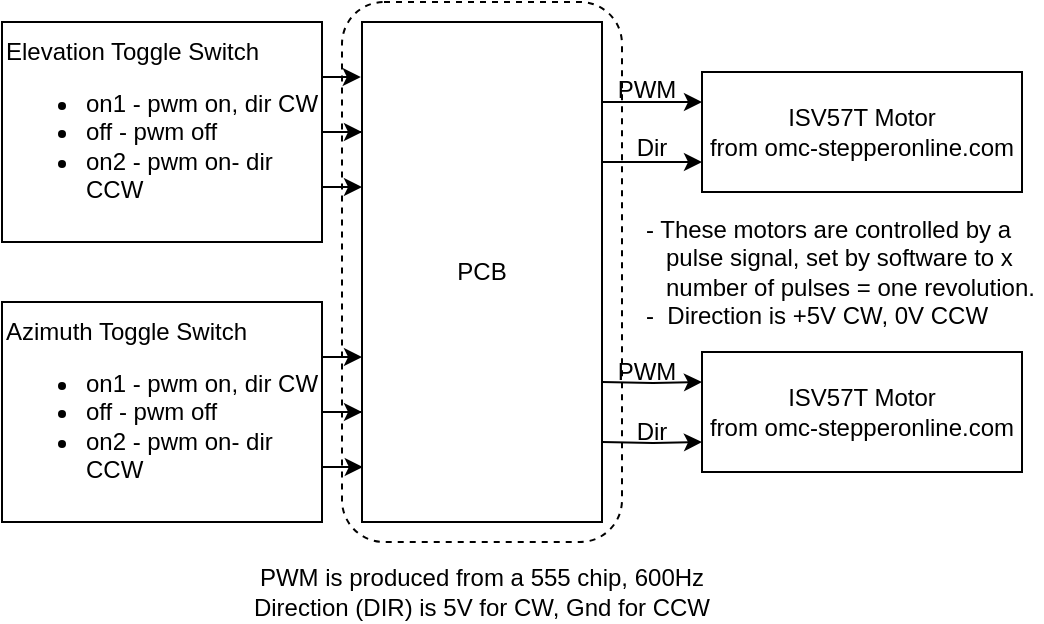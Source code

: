 <mxfile version="26.0.11">
  <diagram name="Page-1" id="xSy9GGFrzt3tJFvpQz6L">
    <mxGraphModel dx="594" dy="427" grid="1" gridSize="10" guides="1" tooltips="1" connect="1" arrows="1" fold="1" page="1" pageScale="1" pageWidth="850" pageHeight="1100" math="0" shadow="0">
      <root>
        <mxCell id="0" />
        <mxCell id="1" parent="0" />
        <mxCell id="Sc6fs6_u-YPlv2HhheFT-36" value="" style="rounded=1;whiteSpace=wrap;html=1;dashed=1;" vertex="1" parent="1">
          <mxGeometry x="200" y="50" width="140" height="270" as="geometry" />
        </mxCell>
        <mxCell id="Sc6fs6_u-YPlv2HhheFT-1" value="ISV57T Motor&lt;div&gt;from omc-stepperonline.com&lt;/div&gt;" style="rounded=0;whiteSpace=wrap;html=1;" vertex="1" parent="1">
          <mxGeometry x="380" y="85" width="160" height="60" as="geometry" />
        </mxCell>
        <mxCell id="Sc6fs6_u-YPlv2HhheFT-2" value="Elevation Toggle Switch&lt;br&gt;&lt;div&gt;&lt;ul&gt;&lt;li&gt;on1 - pwm on, dir CW&lt;/li&gt;&lt;li&gt;off - pwm off&lt;/li&gt;&lt;li&gt;on2 - pwm on- dir CCW&lt;/li&gt;&lt;/ul&gt;&lt;/div&gt;" style="rounded=0;whiteSpace=wrap;html=1;align=left;" vertex="1" parent="1">
          <mxGeometry x="30" y="60" width="160" height="110" as="geometry" />
        </mxCell>
        <mxCell id="Sc6fs6_u-YPlv2HhheFT-3" value="PCB" style="rounded=0;whiteSpace=wrap;html=1;" vertex="1" parent="1">
          <mxGeometry x="210" y="60" width="120" height="250" as="geometry" />
        </mxCell>
        <mxCell id="Sc6fs6_u-YPlv2HhheFT-10" value="ISV57T Motor&lt;div&gt;from omc-stepperonline.com&lt;/div&gt;" style="rounded=0;whiteSpace=wrap;html=1;" vertex="1" parent="1">
          <mxGeometry x="380" y="225" width="160" height="60" as="geometry" />
        </mxCell>
        <mxCell id="Sc6fs6_u-YPlv2HhheFT-12" value="Azimuth Toggle Switch&lt;br&gt;&lt;div&gt;&lt;ul&gt;&lt;li&gt;on1 - pwm on, dir CW&lt;/li&gt;&lt;li&gt;off - pwm off&lt;/li&gt;&lt;li&gt;on2 - pwm on- dir CCW&lt;/li&gt;&lt;/ul&gt;&lt;/div&gt;" style="rounded=0;whiteSpace=wrap;html=1;align=left;" vertex="1" parent="1">
          <mxGeometry x="30" y="200" width="160" height="110" as="geometry" />
        </mxCell>
        <mxCell id="Sc6fs6_u-YPlv2HhheFT-13" style="edgeStyle=orthogonalEdgeStyle;rounded=0;orthogonalLoop=1;jettySize=auto;html=1;exitX=1;exitY=0.25;exitDx=0;exitDy=0;entryX=0;entryY=0.25;entryDx=0;entryDy=0;" edge="1" parent="1" target="Sc6fs6_u-YPlv2HhheFT-10">
          <mxGeometry relative="1" as="geometry">
            <mxPoint x="330" y="240" as="sourcePoint" />
          </mxGeometry>
        </mxCell>
        <mxCell id="Sc6fs6_u-YPlv2HhheFT-14" style="edgeStyle=orthogonalEdgeStyle;rounded=0;orthogonalLoop=1;jettySize=auto;html=1;exitX=1;exitY=0.75;exitDx=0;exitDy=0;entryX=0;entryY=0.75;entryDx=0;entryDy=0;" edge="1" parent="1" target="Sc6fs6_u-YPlv2HhheFT-10">
          <mxGeometry relative="1" as="geometry">
            <mxPoint x="330" y="270" as="sourcePoint" />
          </mxGeometry>
        </mxCell>
        <mxCell id="Sc6fs6_u-YPlv2HhheFT-21" style="edgeStyle=orthogonalEdgeStyle;rounded=0;orthogonalLoop=1;jettySize=auto;html=1;exitX=1;exitY=0.25;exitDx=0;exitDy=0;entryX=-0.005;entryY=0.111;entryDx=0;entryDy=0;entryPerimeter=0;" edge="1" parent="1" source="Sc6fs6_u-YPlv2HhheFT-2" target="Sc6fs6_u-YPlv2HhheFT-3">
          <mxGeometry relative="1" as="geometry" />
        </mxCell>
        <mxCell id="Sc6fs6_u-YPlv2HhheFT-22" style="edgeStyle=orthogonalEdgeStyle;rounded=0;orthogonalLoop=1;jettySize=auto;html=1;exitX=1;exitY=0.75;exitDx=0;exitDy=0;entryX=0;entryY=0.33;entryDx=0;entryDy=0;entryPerimeter=0;" edge="1" parent="1" source="Sc6fs6_u-YPlv2HhheFT-2" target="Sc6fs6_u-YPlv2HhheFT-3">
          <mxGeometry relative="1" as="geometry" />
        </mxCell>
        <mxCell id="Sc6fs6_u-YPlv2HhheFT-23" style="edgeStyle=orthogonalEdgeStyle;rounded=0;orthogonalLoop=1;jettySize=auto;html=1;exitX=1;exitY=0.25;exitDx=0;exitDy=0;entryX=0;entryY=0.67;entryDx=0;entryDy=0;entryPerimeter=0;" edge="1" parent="1" source="Sc6fs6_u-YPlv2HhheFT-12" target="Sc6fs6_u-YPlv2HhheFT-3">
          <mxGeometry relative="1" as="geometry" />
        </mxCell>
        <mxCell id="Sc6fs6_u-YPlv2HhheFT-24" style="edgeStyle=orthogonalEdgeStyle;rounded=0;orthogonalLoop=1;jettySize=auto;html=1;exitX=1;exitY=0.75;exitDx=0;exitDy=0;entryX=0.003;entryY=0.887;entryDx=0;entryDy=0;entryPerimeter=0;" edge="1" parent="1" source="Sc6fs6_u-YPlv2HhheFT-12" target="Sc6fs6_u-YPlv2HhheFT-3">
          <mxGeometry relative="1" as="geometry" />
        </mxCell>
        <mxCell id="Sc6fs6_u-YPlv2HhheFT-25" style="edgeStyle=orthogonalEdgeStyle;rounded=0;orthogonalLoop=1;jettySize=auto;html=1;exitX=1;exitY=0.25;exitDx=0;exitDy=0;entryX=0;entryY=0.25;entryDx=0;entryDy=0;" edge="1" parent="1">
          <mxGeometry relative="1" as="geometry">
            <mxPoint x="330" y="100" as="sourcePoint" />
            <mxPoint x="380" y="100" as="targetPoint" />
          </mxGeometry>
        </mxCell>
        <mxCell id="Sc6fs6_u-YPlv2HhheFT-26" style="edgeStyle=orthogonalEdgeStyle;rounded=0;orthogonalLoop=1;jettySize=auto;html=1;exitX=1;exitY=0.75;exitDx=0;exitDy=0;entryX=0;entryY=0.75;entryDx=0;entryDy=0;" edge="1" parent="1">
          <mxGeometry relative="1" as="geometry">
            <mxPoint x="330" y="130" as="sourcePoint" />
            <mxPoint x="380" y="130" as="targetPoint" />
          </mxGeometry>
        </mxCell>
        <mxCell id="Sc6fs6_u-YPlv2HhheFT-27" style="edgeStyle=orthogonalEdgeStyle;rounded=0;orthogonalLoop=1;jettySize=auto;html=1;entryX=0;entryY=0.22;entryDx=0;entryDy=0;entryPerimeter=0;" edge="1" parent="1" source="Sc6fs6_u-YPlv2HhheFT-2" target="Sc6fs6_u-YPlv2HhheFT-3">
          <mxGeometry relative="1" as="geometry" />
        </mxCell>
        <mxCell id="Sc6fs6_u-YPlv2HhheFT-28" style="edgeStyle=orthogonalEdgeStyle;rounded=0;orthogonalLoop=1;jettySize=auto;html=1;entryX=0;entryY=0.78;entryDx=0;entryDy=0;entryPerimeter=0;" edge="1" parent="1" source="Sc6fs6_u-YPlv2HhheFT-12" target="Sc6fs6_u-YPlv2HhheFT-3">
          <mxGeometry relative="1" as="geometry" />
        </mxCell>
        <mxCell id="Sc6fs6_u-YPlv2HhheFT-29" value="Dir" style="text;html=1;align=center;verticalAlign=middle;whiteSpace=wrap;rounded=0;" vertex="1" parent="1">
          <mxGeometry x="340" y="118" width="30" height="10" as="geometry" />
        </mxCell>
        <mxCell id="Sc6fs6_u-YPlv2HhheFT-31" value="PWM" style="text;html=1;align=center;verticalAlign=middle;whiteSpace=wrap;rounded=0;" vertex="1" parent="1">
          <mxGeometry x="335" y="84" width="35" height="20" as="geometry" />
        </mxCell>
        <mxCell id="Sc6fs6_u-YPlv2HhheFT-32" value="Dir" style="text;html=1;align=center;verticalAlign=middle;whiteSpace=wrap;rounded=0;" vertex="1" parent="1">
          <mxGeometry x="340" y="260" width="30" height="10" as="geometry" />
        </mxCell>
        <mxCell id="Sc6fs6_u-YPlv2HhheFT-33" value="PWM" style="text;html=1;align=center;verticalAlign=middle;whiteSpace=wrap;rounded=0;" vertex="1" parent="1">
          <mxGeometry x="335" y="225" width="35" height="20" as="geometry" />
        </mxCell>
        <mxCell id="Sc6fs6_u-YPlv2HhheFT-34" value="PWM is produced from a 555 chip, 600Hz&lt;div&gt;Direction (DIR) is 5V for CW, Gnd for CCW&lt;/div&gt;" style="text;html=1;align=center;verticalAlign=middle;whiteSpace=wrap;rounded=0;" vertex="1" parent="1">
          <mxGeometry x="100" y="330" width="340" height="30" as="geometry" />
        </mxCell>
        <mxCell id="Sc6fs6_u-YPlv2HhheFT-35" value="- These motors are controlled by a&amp;nbsp; &amp;nbsp; &amp;nbsp; &amp;nbsp;pulse signal, set by software to x&amp;nbsp; &amp;nbsp; &amp;nbsp; &amp;nbsp;number of pulses = one revolution.&lt;div&gt;-&amp;nbsp; Direction is +5V CW, 0V CCW&amp;nbsp;&lt;/div&gt;" style="text;html=1;align=left;verticalAlign=middle;whiteSpace=wrap;rounded=0;" vertex="1" parent="1">
          <mxGeometry x="350" y="155" width="200" height="60" as="geometry" />
        </mxCell>
      </root>
    </mxGraphModel>
  </diagram>
</mxfile>
